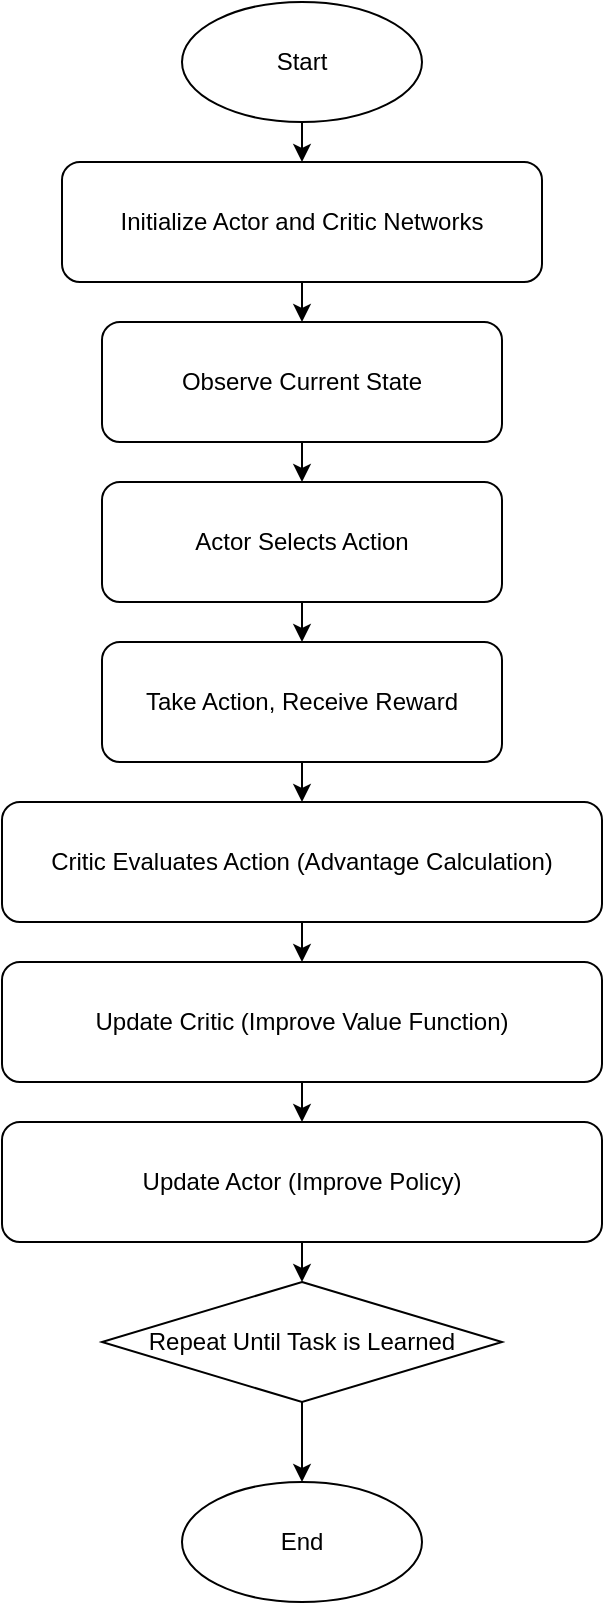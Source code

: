 <?xml version="1.0" encoding="UTF-8"?>
<mxfile>
  <diagram id="A2C" name="Actor-Critic (A2C) Algorithm">
    <mxGraphModel dx="656" dy="358" grid="1" gridSize="10" guides="1" tooltips="1" connect="1" arrows="1" fold="1" page="1" pageScale="1" pageWidth="827" pageHeight="1169" math="0" shadow="0">
      <root>
        <mxCell id="0" />
        <mxCell id="1" parent="0" />
        <mxCell id="2" value="Start" style="ellipse;whiteSpace=wrap;html=1;" vertex="1" parent="1">
          <mxGeometry x="340" y="40" width="120" height="60" as="geometry" />
        </mxCell>
        <mxCell id="3" value="Initialize Actor and Critic Networks" style="rounded=1;whiteSpace=wrap;html=1;" vertex="1" parent="1">
          <mxGeometry x="280" y="120" width="240" height="60" as="geometry" />
        </mxCell>
        <mxCell id="4" value="Observe Current State" style="rounded=1;whiteSpace=wrap;html=1;" vertex="1" parent="1">
          <mxGeometry x="300" y="200" width="200" height="60" as="geometry" />
        </mxCell>
        <mxCell id="5" value="Actor Selects Action" style="rounded=1;whiteSpace=wrap;html=1;" vertex="1" parent="1">
          <mxGeometry x="300" y="280" width="200" height="60" as="geometry" />
        </mxCell>
        <mxCell id="6" value="Take Action, Receive Reward" style="rounded=1;whiteSpace=wrap;html=1;" vertex="1" parent="1">
          <mxGeometry x="300" y="360" width="200" height="60" as="geometry" />
        </mxCell>
        <mxCell id="7" value="Critic Evaluates Action (Advantage Calculation)" style="rounded=1;whiteSpace=wrap;html=1;" vertex="1" parent="1">
          <mxGeometry x="250" y="440" width="300" height="60" as="geometry" />
        </mxCell>
        <mxCell id="8" value="Update Critic (Improve Value Function)" style="rounded=1;whiteSpace=wrap;html=1;" vertex="1" parent="1">
          <mxGeometry x="250" y="520" width="300" height="60" as="geometry" />
        </mxCell>
        <mxCell id="9" value="Update Actor (Improve Policy)" style="rounded=1;whiteSpace=wrap;html=1;" vertex="1" parent="1">
          <mxGeometry x="250" y="600" width="300" height="60" as="geometry" />
        </mxCell>
        <mxCell id="10" value="Repeat Until Task is Learned" style="rhombus;whiteSpace=wrap;html=1;" vertex="1" parent="1">
          <mxGeometry x="300" y="680" width="200" height="60" as="geometry" />
        </mxCell>
        <mxCell id="11" value="End" style="ellipse;whiteSpace=wrap;html=1;" vertex="1" parent="1">
          <mxGeometry x="340" y="780" width="120" height="60" as="geometry" />
        </mxCell>
        <mxCell id="12" edge="1" parent="1" source="2" target="3">
          <mxGeometry relative="1" as="geometry" />
        </mxCell>
        <mxCell id="13" edge="1" parent="1" source="3" target="4">
          <mxGeometry relative="1" as="geometry" />
        </mxCell>
        <mxCell id="14" edge="1" parent="1" source="4" target="5">
          <mxGeometry relative="1" as="geometry" />
        </mxCell>
        <mxCell id="15" edge="1" parent="1" source="5" target="6">
          <mxGeometry relative="1" as="geometry" />
        </mxCell>
        <mxCell id="16" edge="1" parent="1" source="6" target="7">
          <mxGeometry relative="1" as="geometry" />
        </mxCell>
        <mxCell id="17" edge="1" parent="1" source="7" target="8">
          <mxGeometry relative="1" as="geometry" />
        </mxCell>
        <mxCell id="18" edge="1" parent="1" source="8" target="9">
          <mxGeometry relative="1" as="geometry" />
        </mxCell>
        <mxCell id="19" edge="1" parent="1" source="9" target="10">
          <mxGeometry relative="1" as="geometry" />
        </mxCell>
        <mxCell id="20" edge="1" parent="1" source="10" target="11">
          <mxGeometry relative="1" as="geometry" />
        </mxCell>
      </root>
    </mxGraphModel>
  </diagram>
</mxfile>
